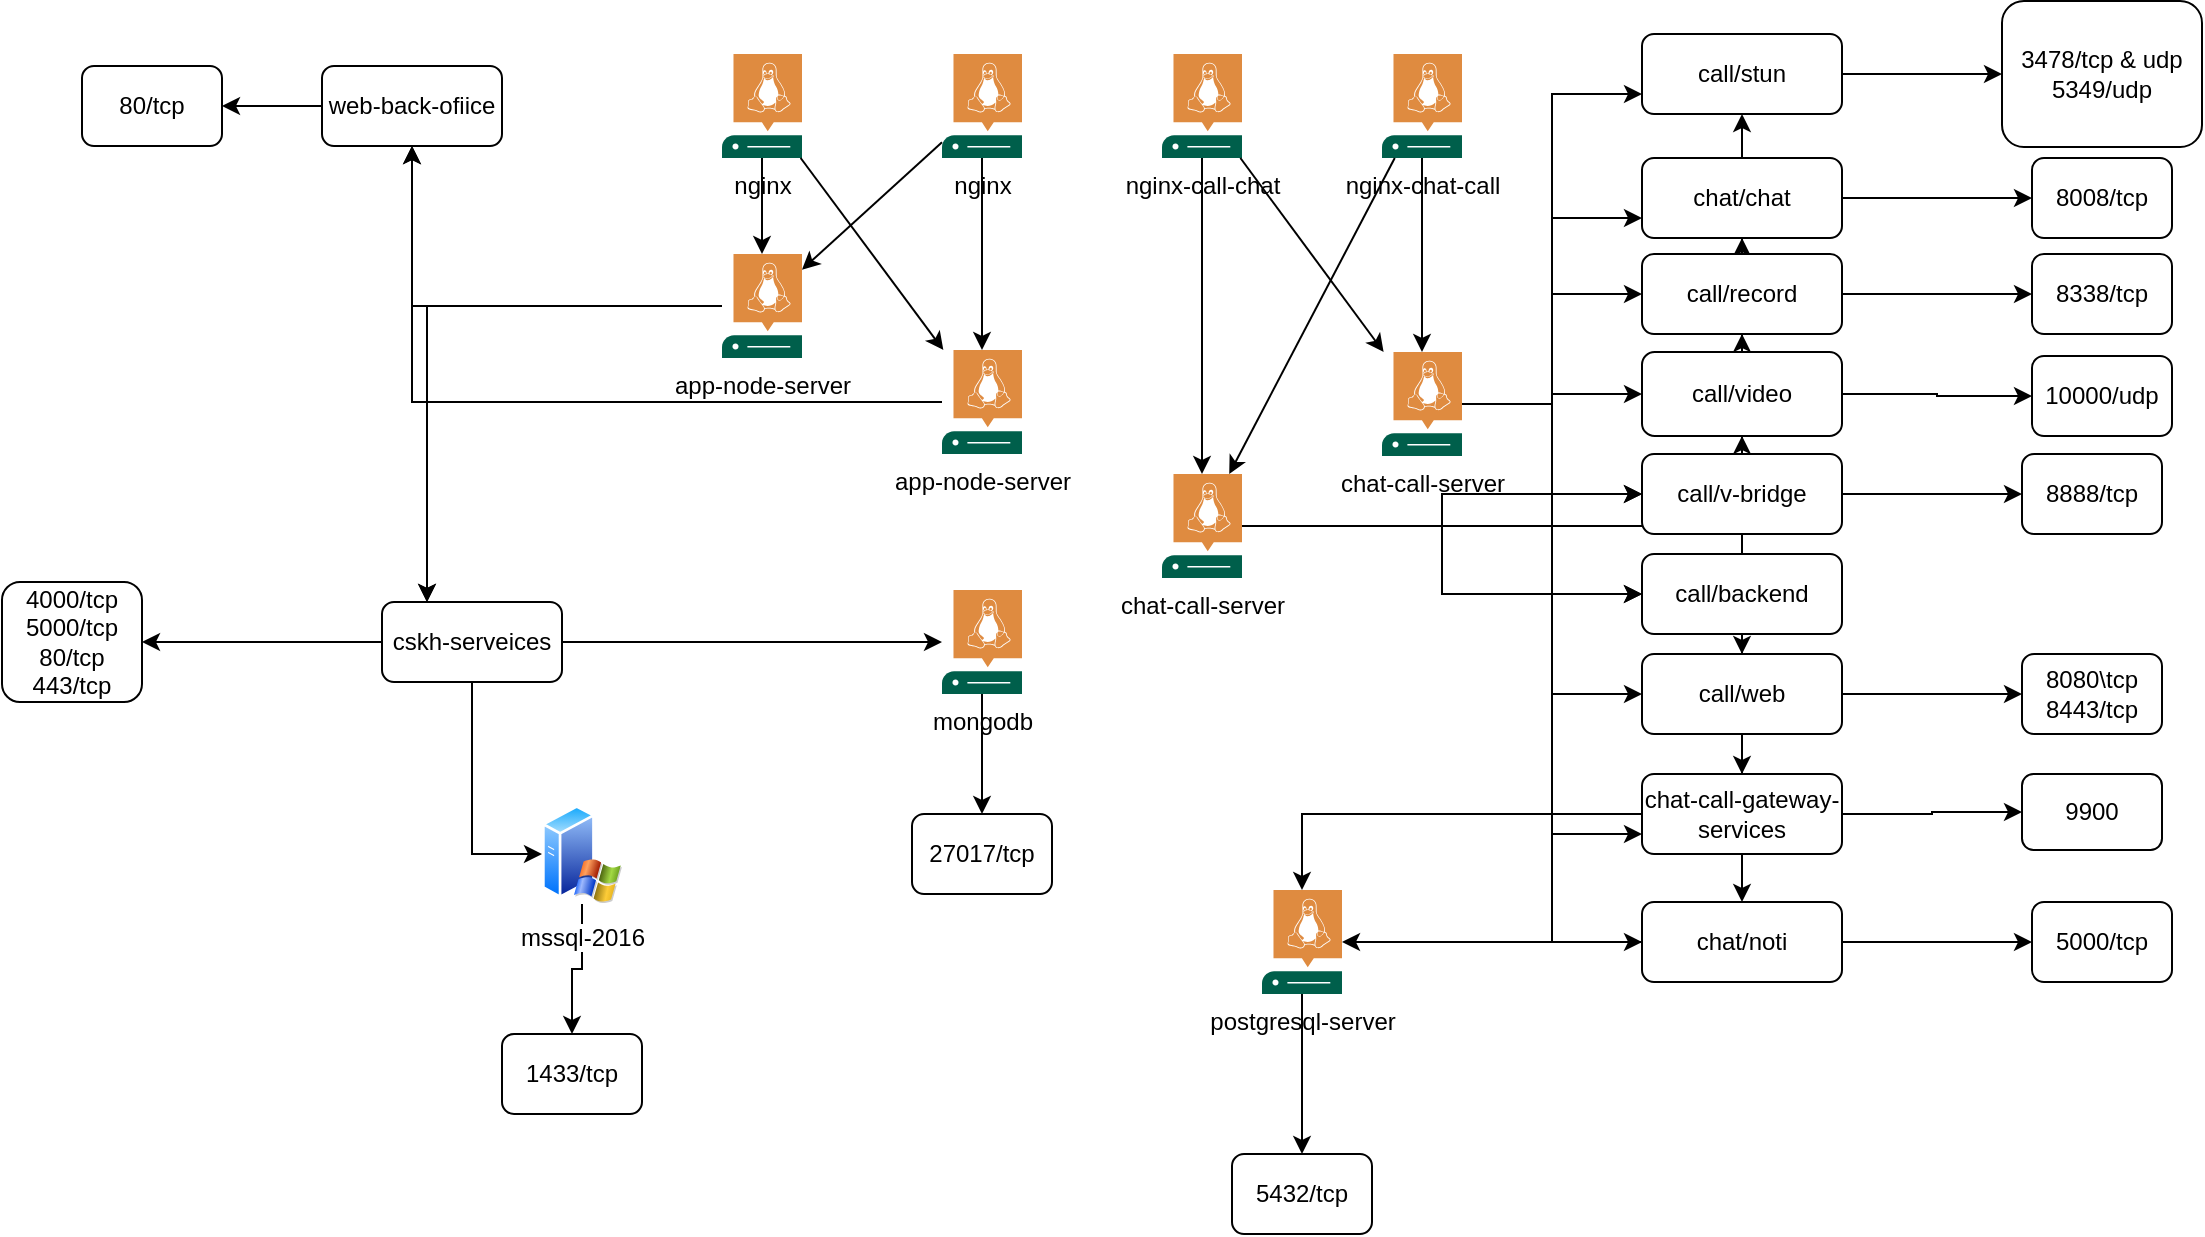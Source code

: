 <mxfile version="22.1.3" type="github">
  <diagram name="Trang-1" id="ofIe6lHjDhhZ4KXh0Yck">
    <mxGraphModel dx="2049" dy="1143" grid="1" gridSize="10" guides="1" tooltips="1" connect="1" arrows="1" fold="1" page="1" pageScale="1" pageWidth="1654" pageHeight="2336" math="0" shadow="0">
      <root>
        <mxCell id="0" />
        <mxCell id="1" parent="0" />
        <mxCell id="7XmCqF9aRJ6k3fZhvdl3-186" value="" style="edgeStyle=orthogonalEdgeStyle;rounded=0;orthogonalLoop=1;jettySize=auto;html=1;" edge="1" parent="1" source="7XmCqF9aRJ6k3fZhvdl3-29" target="7XmCqF9aRJ6k3fZhvdl3-185">
          <mxGeometry relative="1" as="geometry" />
        </mxCell>
        <mxCell id="7XmCqF9aRJ6k3fZhvdl3-29" value="mssql-2016" style="image;aspect=fixed;perimeter=ellipsePerimeter;html=1;align=center;shadow=0;dashed=0;spacingTop=3;image=img/lib/active_directory/windows_server_2.svg;" vertex="1" parent="1">
          <mxGeometry x="760" y="455" width="40" height="50" as="geometry" />
        </mxCell>
        <mxCell id="7XmCqF9aRJ6k3fZhvdl3-122" style="edgeStyle=orthogonalEdgeStyle;rounded=0;orthogonalLoop=1;jettySize=auto;html=1;" edge="1" parent="1" source="7XmCqF9aRJ6k3fZhvdl3-103" target="7XmCqF9aRJ6k3fZhvdl3-106">
          <mxGeometry relative="1" as="geometry" />
        </mxCell>
        <mxCell id="7XmCqF9aRJ6k3fZhvdl3-103" value="nginx" style="sketch=0;pointerEvents=1;shadow=0;dashed=0;html=1;strokeColor=none;fillColor=#005F4B;labelPosition=center;verticalLabelPosition=bottom;verticalAlign=top;align=center;outlineConnect=0;shape=mxgraph.veeam2.linux_server;" vertex="1" parent="1">
          <mxGeometry x="960" y="80" width="40" height="52" as="geometry" />
        </mxCell>
        <mxCell id="7XmCqF9aRJ6k3fZhvdl3-115" style="edgeStyle=orthogonalEdgeStyle;rounded=0;orthogonalLoop=1;jettySize=auto;html=1;" edge="1" parent="1" source="7XmCqF9aRJ6k3fZhvdl3-104" target="7XmCqF9aRJ6k3fZhvdl3-109">
          <mxGeometry relative="1" as="geometry" />
        </mxCell>
        <mxCell id="7XmCqF9aRJ6k3fZhvdl3-104" value="nginx-chat-call" style="sketch=0;pointerEvents=1;shadow=0;dashed=0;html=1;strokeColor=none;fillColor=#005F4B;labelPosition=center;verticalLabelPosition=bottom;verticalAlign=top;align=center;outlineConnect=0;shape=mxgraph.veeam2.linux_server;" vertex="1" parent="1">
          <mxGeometry x="1180" y="80" width="40" height="52" as="geometry" />
        </mxCell>
        <mxCell id="7XmCqF9aRJ6k3fZhvdl3-121" style="edgeStyle=orthogonalEdgeStyle;rounded=0;orthogonalLoop=1;jettySize=auto;html=1;" edge="1" parent="1" source="7XmCqF9aRJ6k3fZhvdl3-105" target="7XmCqF9aRJ6k3fZhvdl3-113">
          <mxGeometry relative="1" as="geometry" />
        </mxCell>
        <mxCell id="7XmCqF9aRJ6k3fZhvdl3-105" value="nginx" style="sketch=0;pointerEvents=1;shadow=0;dashed=0;html=1;strokeColor=none;fillColor=#005F4B;labelPosition=center;verticalLabelPosition=bottom;verticalAlign=top;align=center;outlineConnect=0;shape=mxgraph.veeam2.linux_server;" vertex="1" parent="1">
          <mxGeometry x="850" y="80" width="40" height="52" as="geometry" />
        </mxCell>
        <mxCell id="7XmCqF9aRJ6k3fZhvdl3-242" style="edgeStyle=orthogonalEdgeStyle;rounded=0;orthogonalLoop=1;jettySize=auto;html=1;entryX=0.5;entryY=1;entryDx=0;entryDy=0;" edge="1" parent="1" source="7XmCqF9aRJ6k3fZhvdl3-106" target="7XmCqF9aRJ6k3fZhvdl3-141">
          <mxGeometry relative="1" as="geometry" />
        </mxCell>
        <mxCell id="7XmCqF9aRJ6k3fZhvdl3-243" style="edgeStyle=orthogonalEdgeStyle;rounded=0;orthogonalLoop=1;jettySize=auto;html=1;entryX=0.25;entryY=0;entryDx=0;entryDy=0;" edge="1" parent="1" source="7XmCqF9aRJ6k3fZhvdl3-106" target="7XmCqF9aRJ6k3fZhvdl3-139">
          <mxGeometry relative="1" as="geometry" />
        </mxCell>
        <mxCell id="7XmCqF9aRJ6k3fZhvdl3-106" value="app-node-server" style="sketch=0;pointerEvents=1;shadow=0;dashed=0;html=1;strokeColor=none;fillColor=#005F4B;labelPosition=center;verticalLabelPosition=bottom;verticalAlign=top;align=center;outlineConnect=0;shape=mxgraph.veeam2.linux_server;" vertex="1" parent="1">
          <mxGeometry x="960" y="228" width="40" height="52" as="geometry" />
        </mxCell>
        <mxCell id="7XmCqF9aRJ6k3fZhvdl3-245" style="edgeStyle=orthogonalEdgeStyle;rounded=0;orthogonalLoop=1;jettySize=auto;html=1;" edge="1" parent="1" source="7XmCqF9aRJ6k3fZhvdl3-107" target="7XmCqF9aRJ6k3fZhvdl3-155">
          <mxGeometry relative="1" as="geometry" />
        </mxCell>
        <mxCell id="7XmCqF9aRJ6k3fZhvdl3-246" style="edgeStyle=orthogonalEdgeStyle;rounded=0;orthogonalLoop=1;jettySize=auto;html=1;" edge="1" parent="1" source="7XmCqF9aRJ6k3fZhvdl3-107" target="7XmCqF9aRJ6k3fZhvdl3-156">
          <mxGeometry relative="1" as="geometry" />
        </mxCell>
        <mxCell id="7XmCqF9aRJ6k3fZhvdl3-247" style="edgeStyle=orthogonalEdgeStyle;rounded=0;orthogonalLoop=1;jettySize=auto;html=1;" edge="1" parent="1" source="7XmCqF9aRJ6k3fZhvdl3-107" target="7XmCqF9aRJ6k3fZhvdl3-147">
          <mxGeometry relative="1" as="geometry" />
        </mxCell>
        <mxCell id="7XmCqF9aRJ6k3fZhvdl3-248" style="edgeStyle=orthogonalEdgeStyle;rounded=0;orthogonalLoop=1;jettySize=auto;html=1;" edge="1" parent="1" source="7XmCqF9aRJ6k3fZhvdl3-107" target="7XmCqF9aRJ6k3fZhvdl3-148">
          <mxGeometry relative="1" as="geometry" />
        </mxCell>
        <mxCell id="7XmCqF9aRJ6k3fZhvdl3-249" style="edgeStyle=orthogonalEdgeStyle;rounded=0;orthogonalLoop=1;jettySize=auto;html=1;" edge="1" parent="1" source="7XmCqF9aRJ6k3fZhvdl3-107" target="7XmCqF9aRJ6k3fZhvdl3-149">
          <mxGeometry relative="1" as="geometry" />
        </mxCell>
        <mxCell id="7XmCqF9aRJ6k3fZhvdl3-250" style="edgeStyle=orthogonalEdgeStyle;rounded=0;orthogonalLoop=1;jettySize=auto;html=1;" edge="1" parent="1" source="7XmCqF9aRJ6k3fZhvdl3-107" target="7XmCqF9aRJ6k3fZhvdl3-150">
          <mxGeometry relative="1" as="geometry" />
        </mxCell>
        <mxCell id="7XmCqF9aRJ6k3fZhvdl3-251" style="edgeStyle=orthogonalEdgeStyle;rounded=0;orthogonalLoop=1;jettySize=auto;html=1;" edge="1" parent="1" source="7XmCqF9aRJ6k3fZhvdl3-107" target="7XmCqF9aRJ6k3fZhvdl3-151">
          <mxGeometry relative="1" as="geometry" />
        </mxCell>
        <mxCell id="7XmCqF9aRJ6k3fZhvdl3-252" style="edgeStyle=orthogonalEdgeStyle;rounded=0;orthogonalLoop=1;jettySize=auto;html=1;" edge="1" parent="1" source="7XmCqF9aRJ6k3fZhvdl3-107" target="7XmCqF9aRJ6k3fZhvdl3-158">
          <mxGeometry relative="1" as="geometry" />
        </mxCell>
        <mxCell id="7XmCqF9aRJ6k3fZhvdl3-253" style="edgeStyle=orthogonalEdgeStyle;rounded=0;orthogonalLoop=1;jettySize=auto;html=1;" edge="1" parent="1" source="7XmCqF9aRJ6k3fZhvdl3-107" target="7XmCqF9aRJ6k3fZhvdl3-157">
          <mxGeometry relative="1" as="geometry" />
        </mxCell>
        <mxCell id="7XmCqF9aRJ6k3fZhvdl3-107" value="chat-call-server" style="sketch=0;pointerEvents=1;shadow=0;dashed=0;html=1;strokeColor=none;fillColor=#005F4B;labelPosition=center;verticalLabelPosition=bottom;verticalAlign=top;align=center;outlineConnect=0;shape=mxgraph.veeam2.linux_server;" vertex="1" parent="1">
          <mxGeometry x="1070" y="290" width="40" height="52" as="geometry" />
        </mxCell>
        <mxCell id="7XmCqF9aRJ6k3fZhvdl3-114" style="edgeStyle=orthogonalEdgeStyle;rounded=0;orthogonalLoop=1;jettySize=auto;html=1;" edge="1" parent="1" source="7XmCqF9aRJ6k3fZhvdl3-108" target="7XmCqF9aRJ6k3fZhvdl3-107">
          <mxGeometry relative="1" as="geometry" />
        </mxCell>
        <mxCell id="7XmCqF9aRJ6k3fZhvdl3-108" value="nginx-call-chat" style="sketch=0;pointerEvents=1;shadow=0;dashed=0;html=1;strokeColor=none;fillColor=#005F4B;labelPosition=center;verticalLabelPosition=bottom;verticalAlign=top;align=center;outlineConnect=0;shape=mxgraph.veeam2.linux_server;labelBorderColor=none;labelBackgroundColor=none;" vertex="1" parent="1">
          <mxGeometry x="1070" y="80" width="40" height="52" as="geometry" />
        </mxCell>
        <mxCell id="7XmCqF9aRJ6k3fZhvdl3-194" style="edgeStyle=orthogonalEdgeStyle;rounded=0;orthogonalLoop=1;jettySize=auto;html=1;entryX=0;entryY=0.5;entryDx=0;entryDy=0;" edge="1" parent="1" source="7XmCqF9aRJ6k3fZhvdl3-109" target="7XmCqF9aRJ6k3fZhvdl3-157">
          <mxGeometry relative="1" as="geometry" />
        </mxCell>
        <mxCell id="7XmCqF9aRJ6k3fZhvdl3-195" style="edgeStyle=orthogonalEdgeStyle;rounded=0;orthogonalLoop=1;jettySize=auto;html=1;entryX=0;entryY=0.5;entryDx=0;entryDy=0;" edge="1" parent="1" source="7XmCqF9aRJ6k3fZhvdl3-109" target="7XmCqF9aRJ6k3fZhvdl3-147">
          <mxGeometry relative="1" as="geometry" />
        </mxCell>
        <mxCell id="7XmCqF9aRJ6k3fZhvdl3-196" style="edgeStyle=orthogonalEdgeStyle;rounded=0;orthogonalLoop=1;jettySize=auto;html=1;entryX=0;entryY=0.5;entryDx=0;entryDy=0;" edge="1" parent="1" source="7XmCqF9aRJ6k3fZhvdl3-109" target="7XmCqF9aRJ6k3fZhvdl3-148">
          <mxGeometry relative="1" as="geometry" />
        </mxCell>
        <mxCell id="7XmCqF9aRJ6k3fZhvdl3-197" style="edgeStyle=orthogonalEdgeStyle;rounded=0;orthogonalLoop=1;jettySize=auto;html=1;" edge="1" parent="1" source="7XmCqF9aRJ6k3fZhvdl3-109" target="7XmCqF9aRJ6k3fZhvdl3-149">
          <mxGeometry relative="1" as="geometry" />
        </mxCell>
        <mxCell id="7XmCqF9aRJ6k3fZhvdl3-198" style="edgeStyle=orthogonalEdgeStyle;rounded=0;orthogonalLoop=1;jettySize=auto;html=1;entryX=0;entryY=0.5;entryDx=0;entryDy=0;" edge="1" parent="1" source="7XmCqF9aRJ6k3fZhvdl3-109" target="7XmCqF9aRJ6k3fZhvdl3-150">
          <mxGeometry relative="1" as="geometry" />
        </mxCell>
        <mxCell id="7XmCqF9aRJ6k3fZhvdl3-199" style="edgeStyle=orthogonalEdgeStyle;rounded=0;orthogonalLoop=1;jettySize=auto;html=1;entryX=0;entryY=0.5;entryDx=0;entryDy=0;" edge="1" parent="1" source="7XmCqF9aRJ6k3fZhvdl3-109" target="7XmCqF9aRJ6k3fZhvdl3-151">
          <mxGeometry relative="1" as="geometry" />
        </mxCell>
        <mxCell id="7XmCqF9aRJ6k3fZhvdl3-200" style="edgeStyle=orthogonalEdgeStyle;rounded=0;orthogonalLoop=1;jettySize=auto;html=1;entryX=0;entryY=0.75;entryDx=0;entryDy=0;" edge="1" parent="1" source="7XmCqF9aRJ6k3fZhvdl3-109" target="7XmCqF9aRJ6k3fZhvdl3-158">
          <mxGeometry relative="1" as="geometry" />
        </mxCell>
        <mxCell id="7XmCqF9aRJ6k3fZhvdl3-201" style="edgeStyle=orthogonalEdgeStyle;rounded=0;orthogonalLoop=1;jettySize=auto;html=1;entryX=0;entryY=0.75;entryDx=0;entryDy=0;" edge="1" parent="1" source="7XmCqF9aRJ6k3fZhvdl3-109" target="7XmCqF9aRJ6k3fZhvdl3-156">
          <mxGeometry relative="1" as="geometry" />
        </mxCell>
        <mxCell id="7XmCqF9aRJ6k3fZhvdl3-202" style="edgeStyle=orthogonalEdgeStyle;rounded=0;orthogonalLoop=1;jettySize=auto;html=1;entryX=0;entryY=0.75;entryDx=0;entryDy=0;" edge="1" parent="1" source="7XmCqF9aRJ6k3fZhvdl3-109" target="7XmCqF9aRJ6k3fZhvdl3-155">
          <mxGeometry relative="1" as="geometry" />
        </mxCell>
        <mxCell id="7XmCqF9aRJ6k3fZhvdl3-109" value="chat-call-server" style="sketch=0;pointerEvents=1;shadow=0;dashed=0;html=1;strokeColor=none;fillColor=#005F4B;labelPosition=center;verticalLabelPosition=bottom;verticalAlign=top;align=center;outlineConnect=0;shape=mxgraph.veeam2.linux_server;" vertex="1" parent="1">
          <mxGeometry x="1180" y="229" width="40" height="52" as="geometry" />
        </mxCell>
        <mxCell id="7XmCqF9aRJ6k3fZhvdl3-182" value="" style="edgeStyle=orthogonalEdgeStyle;rounded=0;orthogonalLoop=1;jettySize=auto;html=1;" edge="1" parent="1" source="7XmCqF9aRJ6k3fZhvdl3-110" target="7XmCqF9aRJ6k3fZhvdl3-181">
          <mxGeometry relative="1" as="geometry" />
        </mxCell>
        <mxCell id="7XmCqF9aRJ6k3fZhvdl3-110" value="mongodb" style="sketch=0;pointerEvents=1;shadow=0;dashed=0;html=1;strokeColor=none;fillColor=#005F4B;labelPosition=center;verticalLabelPosition=bottom;verticalAlign=top;align=center;outlineConnect=0;shape=mxgraph.veeam2.linux_server;" vertex="1" parent="1">
          <mxGeometry x="960" y="348" width="40" height="52" as="geometry" />
        </mxCell>
        <mxCell id="7XmCqF9aRJ6k3fZhvdl3-219" style="edgeStyle=orthogonalEdgeStyle;rounded=0;orthogonalLoop=1;jettySize=auto;html=1;entryX=0.5;entryY=0;entryDx=0;entryDy=0;" edge="1" parent="1" source="7XmCqF9aRJ6k3fZhvdl3-111" target="7XmCqF9aRJ6k3fZhvdl3-218">
          <mxGeometry relative="1" as="geometry" />
        </mxCell>
        <mxCell id="7XmCqF9aRJ6k3fZhvdl3-111" value="postgresql-server" style="sketch=0;pointerEvents=1;shadow=0;dashed=0;html=1;strokeColor=none;fillColor=#005F4B;labelPosition=center;verticalLabelPosition=bottom;verticalAlign=top;align=center;outlineConnect=0;shape=mxgraph.veeam2.linux_server;" vertex="1" parent="1">
          <mxGeometry x="1120" y="498" width="40" height="52" as="geometry" />
        </mxCell>
        <mxCell id="7XmCqF9aRJ6k3fZhvdl3-235" style="edgeStyle=orthogonalEdgeStyle;rounded=0;orthogonalLoop=1;jettySize=auto;html=1;entryX=0.25;entryY=0;entryDx=0;entryDy=0;" edge="1" parent="1" source="7XmCqF9aRJ6k3fZhvdl3-113" target="7XmCqF9aRJ6k3fZhvdl3-139">
          <mxGeometry relative="1" as="geometry" />
        </mxCell>
        <mxCell id="7XmCqF9aRJ6k3fZhvdl3-236" style="edgeStyle=orthogonalEdgeStyle;rounded=0;orthogonalLoop=1;jettySize=auto;html=1;entryX=0.5;entryY=1;entryDx=0;entryDy=0;" edge="1" parent="1" source="7XmCqF9aRJ6k3fZhvdl3-113" target="7XmCqF9aRJ6k3fZhvdl3-141">
          <mxGeometry relative="1" as="geometry" />
        </mxCell>
        <mxCell id="7XmCqF9aRJ6k3fZhvdl3-113" value="app-node-server" style="sketch=0;pointerEvents=1;shadow=0;dashed=0;html=1;strokeColor=none;fillColor=#005F4B;labelPosition=center;verticalLabelPosition=bottom;verticalAlign=top;align=center;outlineConnect=0;shape=mxgraph.veeam2.linux_server;" vertex="1" parent="1">
          <mxGeometry x="850" y="180" width="40" height="52" as="geometry" />
        </mxCell>
        <mxCell id="7XmCqF9aRJ6k3fZhvdl3-119" value="" style="endArrow=classic;html=1;rounded=0;" edge="1" parent="1" source="7XmCqF9aRJ6k3fZhvdl3-108" target="7XmCqF9aRJ6k3fZhvdl3-109">
          <mxGeometry width="50" height="50" relative="1" as="geometry">
            <mxPoint x="1010" y="770" as="sourcePoint" />
            <mxPoint x="870" y="670" as="targetPoint" />
          </mxGeometry>
        </mxCell>
        <mxCell id="7XmCqF9aRJ6k3fZhvdl3-120" value="" style="endArrow=classic;html=1;rounded=0;" edge="1" parent="1" source="7XmCqF9aRJ6k3fZhvdl3-104" target="7XmCqF9aRJ6k3fZhvdl3-107">
          <mxGeometry width="50" height="50" relative="1" as="geometry">
            <mxPoint x="1450" y="100" as="sourcePoint" />
            <mxPoint x="1560" y="210" as="targetPoint" />
          </mxGeometry>
        </mxCell>
        <mxCell id="7XmCqF9aRJ6k3fZhvdl3-123" value="" style="endArrow=classic;html=1;rounded=0;" edge="1" parent="1" source="7XmCqF9aRJ6k3fZhvdl3-105" target="7XmCqF9aRJ6k3fZhvdl3-106">
          <mxGeometry width="50" height="50" relative="1" as="geometry">
            <mxPoint x="1140" y="140" as="sourcePoint" />
            <mxPoint x="1250" y="250" as="targetPoint" />
          </mxGeometry>
        </mxCell>
        <mxCell id="7XmCqF9aRJ6k3fZhvdl3-124" value="" style="endArrow=classic;html=1;rounded=0;" edge="1" parent="1" source="7XmCqF9aRJ6k3fZhvdl3-103" target="7XmCqF9aRJ6k3fZhvdl3-113">
          <mxGeometry width="50" height="50" relative="1" as="geometry">
            <mxPoint x="1120" y="168" as="sourcePoint" />
            <mxPoint x="1240" y="280" as="targetPoint" />
          </mxGeometry>
        </mxCell>
        <mxCell id="7XmCqF9aRJ6k3fZhvdl3-165" value="" style="edgeStyle=orthogonalEdgeStyle;rounded=0;orthogonalLoop=1;jettySize=auto;html=1;" edge="1" parent="1" source="7XmCqF9aRJ6k3fZhvdl3-139" target="7XmCqF9aRJ6k3fZhvdl3-164">
          <mxGeometry relative="1" as="geometry" />
        </mxCell>
        <mxCell id="7XmCqF9aRJ6k3fZhvdl3-231" style="edgeStyle=orthogonalEdgeStyle;rounded=0;orthogonalLoop=1;jettySize=auto;html=1;entryX=0;entryY=0.5;entryDx=0;entryDy=0;" edge="1" parent="1" source="7XmCqF9aRJ6k3fZhvdl3-139" target="7XmCqF9aRJ6k3fZhvdl3-29">
          <mxGeometry relative="1" as="geometry" />
        </mxCell>
        <mxCell id="7XmCqF9aRJ6k3fZhvdl3-254" style="edgeStyle=orthogonalEdgeStyle;rounded=0;orthogonalLoop=1;jettySize=auto;html=1;" edge="1" parent="1" source="7XmCqF9aRJ6k3fZhvdl3-139" target="7XmCqF9aRJ6k3fZhvdl3-110">
          <mxGeometry relative="1" as="geometry" />
        </mxCell>
        <mxCell id="7XmCqF9aRJ6k3fZhvdl3-139" value="cskh-serveices" style="rounded=1;whiteSpace=wrap;html=1;" vertex="1" parent="1">
          <mxGeometry x="680" y="354" width="90" height="40" as="geometry" />
        </mxCell>
        <mxCell id="7XmCqF9aRJ6k3fZhvdl3-168" value="" style="edgeStyle=orthogonalEdgeStyle;rounded=0;orthogonalLoop=1;jettySize=auto;html=1;" edge="1" parent="1" source="7XmCqF9aRJ6k3fZhvdl3-141" target="7XmCqF9aRJ6k3fZhvdl3-166">
          <mxGeometry relative="1" as="geometry" />
        </mxCell>
        <mxCell id="7XmCqF9aRJ6k3fZhvdl3-141" value="web-back-ofiice" style="rounded=1;whiteSpace=wrap;html=1;" vertex="1" parent="1">
          <mxGeometry x="650" y="86" width="90" height="40" as="geometry" />
        </mxCell>
        <mxCell id="7XmCqF9aRJ6k3fZhvdl3-192" style="edgeStyle=orthogonalEdgeStyle;rounded=0;orthogonalLoop=1;jettySize=auto;html=1;" edge="1" parent="1" source="7XmCqF9aRJ6k3fZhvdl3-147" target="7XmCqF9aRJ6k3fZhvdl3-170">
          <mxGeometry relative="1" as="geometry" />
        </mxCell>
        <mxCell id="7XmCqF9aRJ6k3fZhvdl3-147" value="call/record" style="rounded=1;whiteSpace=wrap;html=1;" vertex="1" parent="1">
          <mxGeometry x="1310" y="180" width="100" height="40" as="geometry" />
        </mxCell>
        <mxCell id="7XmCqF9aRJ6k3fZhvdl3-191" style="edgeStyle=orthogonalEdgeStyle;rounded=0;orthogonalLoop=1;jettySize=auto;html=1;" edge="1" parent="1" source="7XmCqF9aRJ6k3fZhvdl3-148" target="7XmCqF9aRJ6k3fZhvdl3-171">
          <mxGeometry relative="1" as="geometry" />
        </mxCell>
        <mxCell id="7XmCqF9aRJ6k3fZhvdl3-148" value="call/video" style="rounded=1;whiteSpace=wrap;html=1;" vertex="1" parent="1">
          <mxGeometry x="1310" y="229" width="100" height="42" as="geometry" />
        </mxCell>
        <mxCell id="7XmCqF9aRJ6k3fZhvdl3-190" style="edgeStyle=orthogonalEdgeStyle;rounded=0;orthogonalLoop=1;jettySize=auto;html=1;" edge="1" parent="1" source="7XmCqF9aRJ6k3fZhvdl3-149" target="7XmCqF9aRJ6k3fZhvdl3-172">
          <mxGeometry relative="1" as="geometry" />
        </mxCell>
        <mxCell id="7XmCqF9aRJ6k3fZhvdl3-149" value="call/v-bridge" style="rounded=1;whiteSpace=wrap;html=1;" vertex="1" parent="1">
          <mxGeometry x="1310" y="280" width="100" height="40" as="geometry" />
        </mxCell>
        <mxCell id="7XmCqF9aRJ6k3fZhvdl3-150" value="call/backend" style="rounded=1;whiteSpace=wrap;html=1;" vertex="1" parent="1">
          <mxGeometry x="1310" y="330" width="100" height="40" as="geometry" />
        </mxCell>
        <mxCell id="7XmCqF9aRJ6k3fZhvdl3-189" style="edgeStyle=orthogonalEdgeStyle;rounded=0;orthogonalLoop=1;jettySize=auto;html=1;" edge="1" parent="1" source="7XmCqF9aRJ6k3fZhvdl3-151" target="7XmCqF9aRJ6k3fZhvdl3-174">
          <mxGeometry relative="1" as="geometry" />
        </mxCell>
        <mxCell id="7XmCqF9aRJ6k3fZhvdl3-151" value="call/web" style="rounded=1;whiteSpace=wrap;html=1;" vertex="1" parent="1">
          <mxGeometry x="1310" y="380" width="100" height="40" as="geometry" />
        </mxCell>
        <mxCell id="7XmCqF9aRJ6k3fZhvdl3-187" style="edgeStyle=orthogonalEdgeStyle;rounded=0;orthogonalLoop=1;jettySize=auto;html=1;entryX=0;entryY=0.5;entryDx=0;entryDy=0;" edge="1" parent="1" source="7XmCqF9aRJ6k3fZhvdl3-155" target="7XmCqF9aRJ6k3fZhvdl3-175">
          <mxGeometry relative="1" as="geometry" />
        </mxCell>
        <mxCell id="7XmCqF9aRJ6k3fZhvdl3-155" value="call/stun" style="rounded=1;whiteSpace=wrap;html=1;" vertex="1" parent="1">
          <mxGeometry x="1310" y="70" width="100" height="40" as="geometry" />
        </mxCell>
        <mxCell id="7XmCqF9aRJ6k3fZhvdl3-188" style="edgeStyle=orthogonalEdgeStyle;rounded=0;orthogonalLoop=1;jettySize=auto;html=1;" edge="1" parent="1" source="7XmCqF9aRJ6k3fZhvdl3-156" target="7XmCqF9aRJ6k3fZhvdl3-176">
          <mxGeometry relative="1" as="geometry" />
        </mxCell>
        <mxCell id="7XmCqF9aRJ6k3fZhvdl3-156" value="chat/chat" style="rounded=1;whiteSpace=wrap;html=1;" vertex="1" parent="1">
          <mxGeometry x="1310" y="132" width="100" height="40" as="geometry" />
        </mxCell>
        <mxCell id="7XmCqF9aRJ6k3fZhvdl3-193" style="edgeStyle=orthogonalEdgeStyle;rounded=0;orthogonalLoop=1;jettySize=auto;html=1;" edge="1" parent="1" source="7XmCqF9aRJ6k3fZhvdl3-157" target="7XmCqF9aRJ6k3fZhvdl3-169">
          <mxGeometry relative="1" as="geometry" />
        </mxCell>
        <mxCell id="7XmCqF9aRJ6k3fZhvdl3-217" style="edgeStyle=orthogonalEdgeStyle;rounded=0;orthogonalLoop=1;jettySize=auto;html=1;" edge="1" parent="1" source="7XmCqF9aRJ6k3fZhvdl3-157" target="7XmCqF9aRJ6k3fZhvdl3-111">
          <mxGeometry relative="1" as="geometry" />
        </mxCell>
        <mxCell id="7XmCqF9aRJ6k3fZhvdl3-157" value="chat/noti" style="rounded=1;whiteSpace=wrap;html=1;" vertex="1" parent="1">
          <mxGeometry x="1310" y="504" width="100" height="40" as="geometry" />
        </mxCell>
        <mxCell id="7XmCqF9aRJ6k3fZhvdl3-163" value="" style="edgeStyle=orthogonalEdgeStyle;rounded=0;orthogonalLoop=1;jettySize=auto;html=1;" edge="1" parent="1" source="7XmCqF9aRJ6k3fZhvdl3-158" target="7XmCqF9aRJ6k3fZhvdl3-161">
          <mxGeometry relative="1" as="geometry" />
        </mxCell>
        <mxCell id="7XmCqF9aRJ6k3fZhvdl3-216" style="edgeStyle=orthogonalEdgeStyle;rounded=0;orthogonalLoop=1;jettySize=auto;html=1;" edge="1" parent="1" source="7XmCqF9aRJ6k3fZhvdl3-158" target="7XmCqF9aRJ6k3fZhvdl3-111">
          <mxGeometry relative="1" as="geometry" />
        </mxCell>
        <mxCell id="7XmCqF9aRJ6k3fZhvdl3-158" value="chat-call-gateway-services" style="rounded=1;whiteSpace=wrap;html=1;" vertex="1" parent="1">
          <mxGeometry x="1310" y="440" width="100" height="40" as="geometry" />
        </mxCell>
        <mxCell id="7XmCqF9aRJ6k3fZhvdl3-161" value="9900" style="rounded=1;whiteSpace=wrap;html=1;" vertex="1" parent="1">
          <mxGeometry x="1500" y="440" width="70" height="38" as="geometry" />
        </mxCell>
        <mxCell id="7XmCqF9aRJ6k3fZhvdl3-164" value="4000/tcp&lt;br&gt;5000/tcp&lt;br&gt;80/tcp&lt;br&gt;443/tcp" style="rounded=1;whiteSpace=wrap;html=1;" vertex="1" parent="1">
          <mxGeometry x="490" y="344" width="70" height="60" as="geometry" />
        </mxCell>
        <mxCell id="7XmCqF9aRJ6k3fZhvdl3-166" value="80/tcp" style="rounded=1;whiteSpace=wrap;html=1;" vertex="1" parent="1">
          <mxGeometry x="530" y="86" width="70" height="40" as="geometry" />
        </mxCell>
        <mxCell id="7XmCqF9aRJ6k3fZhvdl3-169" value="5000/tcp" style="rounded=1;whiteSpace=wrap;html=1;" vertex="1" parent="1">
          <mxGeometry x="1505" y="504" width="70" height="40" as="geometry" />
        </mxCell>
        <mxCell id="7XmCqF9aRJ6k3fZhvdl3-170" value="8338/tcp" style="rounded=1;whiteSpace=wrap;html=1;" vertex="1" parent="1">
          <mxGeometry x="1505" y="180" width="70" height="40" as="geometry" />
        </mxCell>
        <mxCell id="7XmCqF9aRJ6k3fZhvdl3-171" value="10000/udp" style="rounded=1;whiteSpace=wrap;html=1;" vertex="1" parent="1">
          <mxGeometry x="1505" y="231" width="70" height="40" as="geometry" />
        </mxCell>
        <mxCell id="7XmCqF9aRJ6k3fZhvdl3-172" value="8888/tcp" style="rounded=1;whiteSpace=wrap;html=1;" vertex="1" parent="1">
          <mxGeometry x="1500" y="280" width="70" height="40" as="geometry" />
        </mxCell>
        <mxCell id="7XmCqF9aRJ6k3fZhvdl3-174" value="8080\tcp&lt;br&gt;8443/tcp" style="rounded=1;whiteSpace=wrap;html=1;" vertex="1" parent="1">
          <mxGeometry x="1500" y="380" width="70" height="40" as="geometry" />
        </mxCell>
        <mxCell id="7XmCqF9aRJ6k3fZhvdl3-175" value="3478/tcp &amp;amp; udp&lt;br&gt;5349/udp" style="rounded=1;whiteSpace=wrap;html=1;" vertex="1" parent="1">
          <mxGeometry x="1490" y="53.5" width="100" height="73" as="geometry" />
        </mxCell>
        <mxCell id="7XmCqF9aRJ6k3fZhvdl3-176" value="8008/tcp" style="rounded=1;whiteSpace=wrap;html=1;" vertex="1" parent="1">
          <mxGeometry x="1505" y="132" width="70" height="40" as="geometry" />
        </mxCell>
        <mxCell id="7XmCqF9aRJ6k3fZhvdl3-181" value="27017/tcp" style="rounded=1;whiteSpace=wrap;html=1;" vertex="1" parent="1">
          <mxGeometry x="945" y="460" width="70" height="40" as="geometry" />
        </mxCell>
        <mxCell id="7XmCqF9aRJ6k3fZhvdl3-185" value="1433/tcp" style="rounded=1;whiteSpace=wrap;html=1;" vertex="1" parent="1">
          <mxGeometry x="740" y="570" width="70" height="40" as="geometry" />
        </mxCell>
        <mxCell id="7XmCqF9aRJ6k3fZhvdl3-218" value="5432/tcp" style="rounded=1;whiteSpace=wrap;html=1;" vertex="1" parent="1">
          <mxGeometry x="1105" y="630" width="70" height="40" as="geometry" />
        </mxCell>
      </root>
    </mxGraphModel>
  </diagram>
</mxfile>
